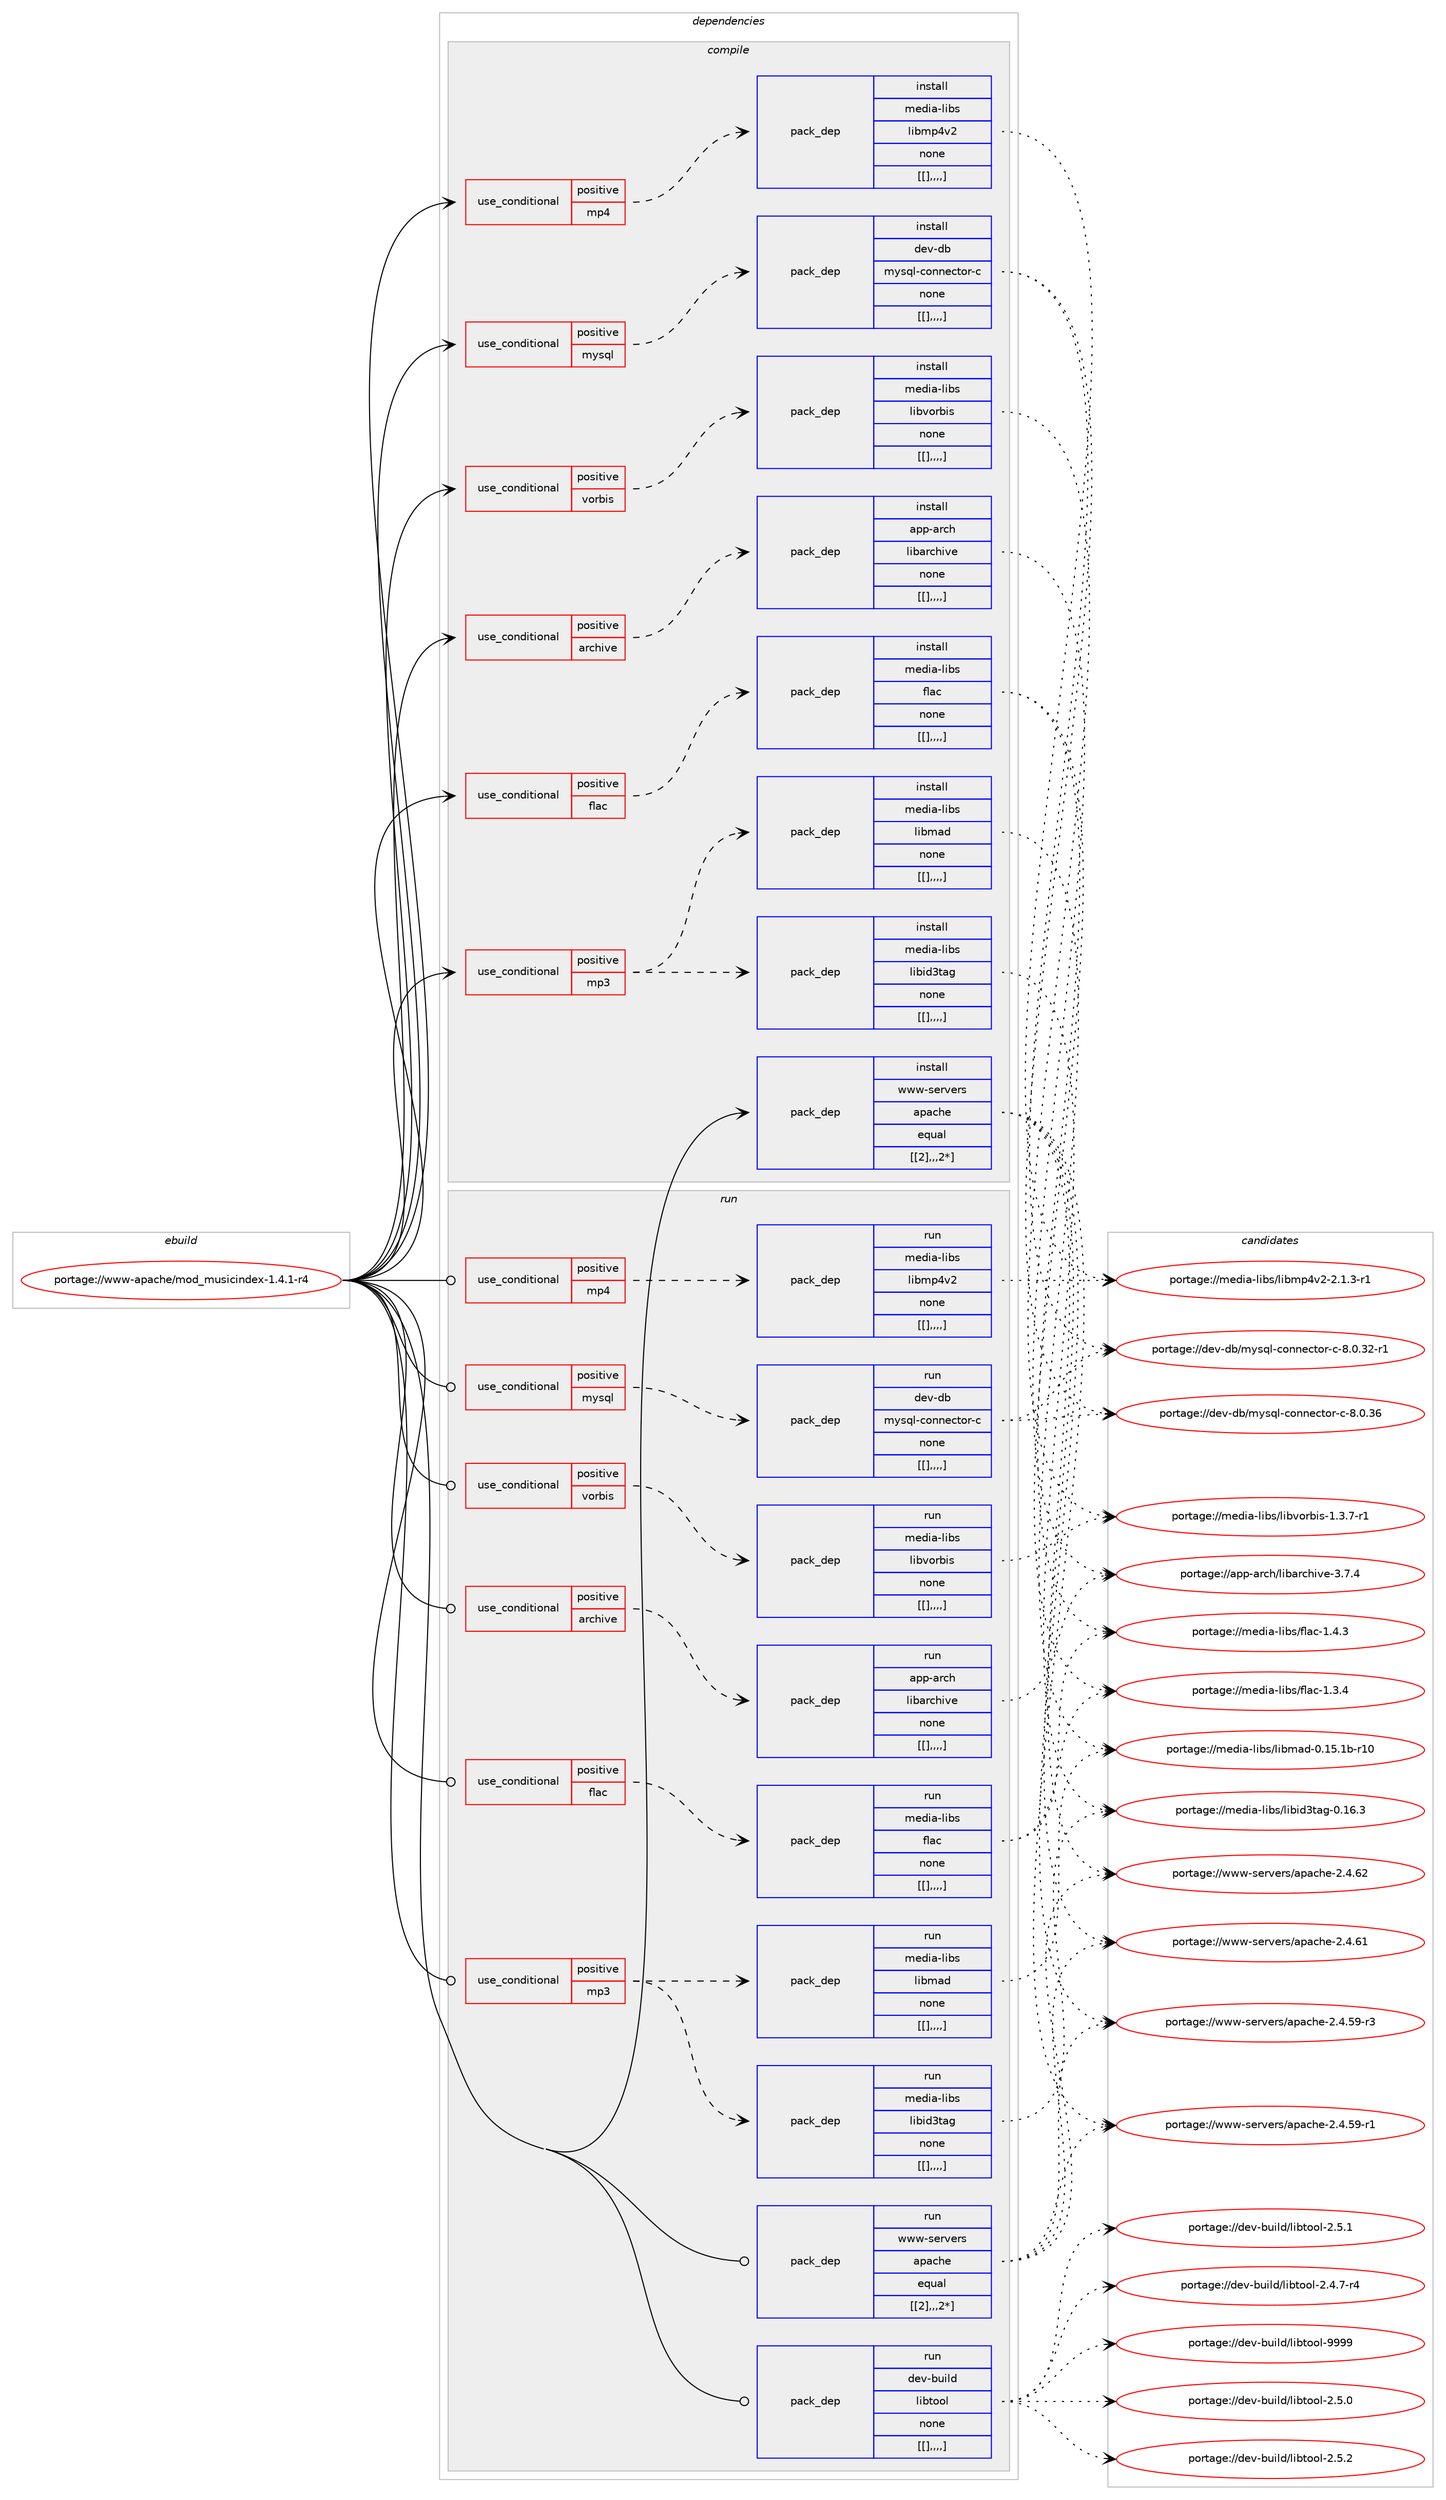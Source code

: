 digraph prolog {

# *************
# Graph options
# *************

newrank=true;
concentrate=true;
compound=true;
graph [rankdir=LR,fontname=Helvetica,fontsize=10,ranksep=1.5];#, ranksep=2.5, nodesep=0.2];
edge  [arrowhead=vee];
node  [fontname=Helvetica,fontsize=10];

# **********
# The ebuild
# **********

subgraph cluster_leftcol {
color=gray;
label=<<i>ebuild</i>>;
id [label="portage://www-apache/mod_musicindex-1.4.1-r4", color=red, width=4, href="../www-apache/mod_musicindex-1.4.1-r4.svg"];
}

# ****************
# The dependencies
# ****************

subgraph cluster_midcol {
color=gray;
label=<<i>dependencies</i>>;
subgraph cluster_compile {
fillcolor="#eeeeee";
style=filled;
label=<<i>compile</i>>;
subgraph cond123481 {
dependency463960 [label=<<TABLE BORDER="0" CELLBORDER="1" CELLSPACING="0" CELLPADDING="4"><TR><TD ROWSPAN="3" CELLPADDING="10">use_conditional</TD></TR><TR><TD>positive</TD></TR><TR><TD>archive</TD></TR></TABLE>>, shape=none, color=red];
subgraph pack337114 {
dependency463961 [label=<<TABLE BORDER="0" CELLBORDER="1" CELLSPACING="0" CELLPADDING="4" WIDTH="220"><TR><TD ROWSPAN="6" CELLPADDING="30">pack_dep</TD></TR><TR><TD WIDTH="110">install</TD></TR><TR><TD>app-arch</TD></TR><TR><TD>libarchive</TD></TR><TR><TD>none</TD></TR><TR><TD>[[],,,,]</TD></TR></TABLE>>, shape=none, color=blue];
}
dependency463960:e -> dependency463961:w [weight=20,style="dashed",arrowhead="vee"];
}
id:e -> dependency463960:w [weight=20,style="solid",arrowhead="vee"];
subgraph cond123482 {
dependency463962 [label=<<TABLE BORDER="0" CELLBORDER="1" CELLSPACING="0" CELLPADDING="4"><TR><TD ROWSPAN="3" CELLPADDING="10">use_conditional</TD></TR><TR><TD>positive</TD></TR><TR><TD>flac</TD></TR></TABLE>>, shape=none, color=red];
subgraph pack337115 {
dependency463963 [label=<<TABLE BORDER="0" CELLBORDER="1" CELLSPACING="0" CELLPADDING="4" WIDTH="220"><TR><TD ROWSPAN="6" CELLPADDING="30">pack_dep</TD></TR><TR><TD WIDTH="110">install</TD></TR><TR><TD>media-libs</TD></TR><TR><TD>flac</TD></TR><TR><TD>none</TD></TR><TR><TD>[[],,,,]</TD></TR></TABLE>>, shape=none, color=blue];
}
dependency463962:e -> dependency463963:w [weight=20,style="dashed",arrowhead="vee"];
}
id:e -> dependency463962:w [weight=20,style="solid",arrowhead="vee"];
subgraph cond123483 {
dependency463964 [label=<<TABLE BORDER="0" CELLBORDER="1" CELLSPACING="0" CELLPADDING="4"><TR><TD ROWSPAN="3" CELLPADDING="10">use_conditional</TD></TR><TR><TD>positive</TD></TR><TR><TD>mp3</TD></TR></TABLE>>, shape=none, color=red];
subgraph pack337116 {
dependency463965 [label=<<TABLE BORDER="0" CELLBORDER="1" CELLSPACING="0" CELLPADDING="4" WIDTH="220"><TR><TD ROWSPAN="6" CELLPADDING="30">pack_dep</TD></TR><TR><TD WIDTH="110">install</TD></TR><TR><TD>media-libs</TD></TR><TR><TD>libmad</TD></TR><TR><TD>none</TD></TR><TR><TD>[[],,,,]</TD></TR></TABLE>>, shape=none, color=blue];
}
dependency463964:e -> dependency463965:w [weight=20,style="dashed",arrowhead="vee"];
subgraph pack337117 {
dependency463966 [label=<<TABLE BORDER="0" CELLBORDER="1" CELLSPACING="0" CELLPADDING="4" WIDTH="220"><TR><TD ROWSPAN="6" CELLPADDING="30">pack_dep</TD></TR><TR><TD WIDTH="110">install</TD></TR><TR><TD>media-libs</TD></TR><TR><TD>libid3tag</TD></TR><TR><TD>none</TD></TR><TR><TD>[[],,,,]</TD></TR></TABLE>>, shape=none, color=blue];
}
dependency463964:e -> dependency463966:w [weight=20,style="dashed",arrowhead="vee"];
}
id:e -> dependency463964:w [weight=20,style="solid",arrowhead="vee"];
subgraph cond123484 {
dependency463967 [label=<<TABLE BORDER="0" CELLBORDER="1" CELLSPACING="0" CELLPADDING="4"><TR><TD ROWSPAN="3" CELLPADDING="10">use_conditional</TD></TR><TR><TD>positive</TD></TR><TR><TD>mp4</TD></TR></TABLE>>, shape=none, color=red];
subgraph pack337118 {
dependency463968 [label=<<TABLE BORDER="0" CELLBORDER="1" CELLSPACING="0" CELLPADDING="4" WIDTH="220"><TR><TD ROWSPAN="6" CELLPADDING="30">pack_dep</TD></TR><TR><TD WIDTH="110">install</TD></TR><TR><TD>media-libs</TD></TR><TR><TD>libmp4v2</TD></TR><TR><TD>none</TD></TR><TR><TD>[[],,,,]</TD></TR></TABLE>>, shape=none, color=blue];
}
dependency463967:e -> dependency463968:w [weight=20,style="dashed",arrowhead="vee"];
}
id:e -> dependency463967:w [weight=20,style="solid",arrowhead="vee"];
subgraph cond123485 {
dependency463969 [label=<<TABLE BORDER="0" CELLBORDER="1" CELLSPACING="0" CELLPADDING="4"><TR><TD ROWSPAN="3" CELLPADDING="10">use_conditional</TD></TR><TR><TD>positive</TD></TR><TR><TD>mysql</TD></TR></TABLE>>, shape=none, color=red];
subgraph pack337119 {
dependency463970 [label=<<TABLE BORDER="0" CELLBORDER="1" CELLSPACING="0" CELLPADDING="4" WIDTH="220"><TR><TD ROWSPAN="6" CELLPADDING="30">pack_dep</TD></TR><TR><TD WIDTH="110">install</TD></TR><TR><TD>dev-db</TD></TR><TR><TD>mysql-connector-c</TD></TR><TR><TD>none</TD></TR><TR><TD>[[],,,,]</TD></TR></TABLE>>, shape=none, color=blue];
}
dependency463969:e -> dependency463970:w [weight=20,style="dashed",arrowhead="vee"];
}
id:e -> dependency463969:w [weight=20,style="solid",arrowhead="vee"];
subgraph cond123486 {
dependency463971 [label=<<TABLE BORDER="0" CELLBORDER="1" CELLSPACING="0" CELLPADDING="4"><TR><TD ROWSPAN="3" CELLPADDING="10">use_conditional</TD></TR><TR><TD>positive</TD></TR><TR><TD>vorbis</TD></TR></TABLE>>, shape=none, color=red];
subgraph pack337120 {
dependency463972 [label=<<TABLE BORDER="0" CELLBORDER="1" CELLSPACING="0" CELLPADDING="4" WIDTH="220"><TR><TD ROWSPAN="6" CELLPADDING="30">pack_dep</TD></TR><TR><TD WIDTH="110">install</TD></TR><TR><TD>media-libs</TD></TR><TR><TD>libvorbis</TD></TR><TR><TD>none</TD></TR><TR><TD>[[],,,,]</TD></TR></TABLE>>, shape=none, color=blue];
}
dependency463971:e -> dependency463972:w [weight=20,style="dashed",arrowhead="vee"];
}
id:e -> dependency463971:w [weight=20,style="solid",arrowhead="vee"];
subgraph pack337121 {
dependency463973 [label=<<TABLE BORDER="0" CELLBORDER="1" CELLSPACING="0" CELLPADDING="4" WIDTH="220"><TR><TD ROWSPAN="6" CELLPADDING="30">pack_dep</TD></TR><TR><TD WIDTH="110">install</TD></TR><TR><TD>www-servers</TD></TR><TR><TD>apache</TD></TR><TR><TD>equal</TD></TR><TR><TD>[[2],,,2*]</TD></TR></TABLE>>, shape=none, color=blue];
}
id:e -> dependency463973:w [weight=20,style="solid",arrowhead="vee"];
}
subgraph cluster_compileandrun {
fillcolor="#eeeeee";
style=filled;
label=<<i>compile and run</i>>;
}
subgraph cluster_run {
fillcolor="#eeeeee";
style=filled;
label=<<i>run</i>>;
subgraph cond123487 {
dependency463974 [label=<<TABLE BORDER="0" CELLBORDER="1" CELLSPACING="0" CELLPADDING="4"><TR><TD ROWSPAN="3" CELLPADDING="10">use_conditional</TD></TR><TR><TD>positive</TD></TR><TR><TD>archive</TD></TR></TABLE>>, shape=none, color=red];
subgraph pack337122 {
dependency463975 [label=<<TABLE BORDER="0" CELLBORDER="1" CELLSPACING="0" CELLPADDING="4" WIDTH="220"><TR><TD ROWSPAN="6" CELLPADDING="30">pack_dep</TD></TR><TR><TD WIDTH="110">run</TD></TR><TR><TD>app-arch</TD></TR><TR><TD>libarchive</TD></TR><TR><TD>none</TD></TR><TR><TD>[[],,,,]</TD></TR></TABLE>>, shape=none, color=blue];
}
dependency463974:e -> dependency463975:w [weight=20,style="dashed",arrowhead="vee"];
}
id:e -> dependency463974:w [weight=20,style="solid",arrowhead="odot"];
subgraph cond123488 {
dependency463976 [label=<<TABLE BORDER="0" CELLBORDER="1" CELLSPACING="0" CELLPADDING="4"><TR><TD ROWSPAN="3" CELLPADDING="10">use_conditional</TD></TR><TR><TD>positive</TD></TR><TR><TD>flac</TD></TR></TABLE>>, shape=none, color=red];
subgraph pack337123 {
dependency463977 [label=<<TABLE BORDER="0" CELLBORDER="1" CELLSPACING="0" CELLPADDING="4" WIDTH="220"><TR><TD ROWSPAN="6" CELLPADDING="30">pack_dep</TD></TR><TR><TD WIDTH="110">run</TD></TR><TR><TD>media-libs</TD></TR><TR><TD>flac</TD></TR><TR><TD>none</TD></TR><TR><TD>[[],,,,]</TD></TR></TABLE>>, shape=none, color=blue];
}
dependency463976:e -> dependency463977:w [weight=20,style="dashed",arrowhead="vee"];
}
id:e -> dependency463976:w [weight=20,style="solid",arrowhead="odot"];
subgraph cond123489 {
dependency463978 [label=<<TABLE BORDER="0" CELLBORDER="1" CELLSPACING="0" CELLPADDING="4"><TR><TD ROWSPAN="3" CELLPADDING="10">use_conditional</TD></TR><TR><TD>positive</TD></TR><TR><TD>mp3</TD></TR></TABLE>>, shape=none, color=red];
subgraph pack337124 {
dependency463979 [label=<<TABLE BORDER="0" CELLBORDER="1" CELLSPACING="0" CELLPADDING="4" WIDTH="220"><TR><TD ROWSPAN="6" CELLPADDING="30">pack_dep</TD></TR><TR><TD WIDTH="110">run</TD></TR><TR><TD>media-libs</TD></TR><TR><TD>libmad</TD></TR><TR><TD>none</TD></TR><TR><TD>[[],,,,]</TD></TR></TABLE>>, shape=none, color=blue];
}
dependency463978:e -> dependency463979:w [weight=20,style="dashed",arrowhead="vee"];
subgraph pack337125 {
dependency463980 [label=<<TABLE BORDER="0" CELLBORDER="1" CELLSPACING="0" CELLPADDING="4" WIDTH="220"><TR><TD ROWSPAN="6" CELLPADDING="30">pack_dep</TD></TR><TR><TD WIDTH="110">run</TD></TR><TR><TD>media-libs</TD></TR><TR><TD>libid3tag</TD></TR><TR><TD>none</TD></TR><TR><TD>[[],,,,]</TD></TR></TABLE>>, shape=none, color=blue];
}
dependency463978:e -> dependency463980:w [weight=20,style="dashed",arrowhead="vee"];
}
id:e -> dependency463978:w [weight=20,style="solid",arrowhead="odot"];
subgraph cond123490 {
dependency463981 [label=<<TABLE BORDER="0" CELLBORDER="1" CELLSPACING="0" CELLPADDING="4"><TR><TD ROWSPAN="3" CELLPADDING="10">use_conditional</TD></TR><TR><TD>positive</TD></TR><TR><TD>mp4</TD></TR></TABLE>>, shape=none, color=red];
subgraph pack337126 {
dependency463982 [label=<<TABLE BORDER="0" CELLBORDER="1" CELLSPACING="0" CELLPADDING="4" WIDTH="220"><TR><TD ROWSPAN="6" CELLPADDING="30">pack_dep</TD></TR><TR><TD WIDTH="110">run</TD></TR><TR><TD>media-libs</TD></TR><TR><TD>libmp4v2</TD></TR><TR><TD>none</TD></TR><TR><TD>[[],,,,]</TD></TR></TABLE>>, shape=none, color=blue];
}
dependency463981:e -> dependency463982:w [weight=20,style="dashed",arrowhead="vee"];
}
id:e -> dependency463981:w [weight=20,style="solid",arrowhead="odot"];
subgraph cond123491 {
dependency463983 [label=<<TABLE BORDER="0" CELLBORDER="1" CELLSPACING="0" CELLPADDING="4"><TR><TD ROWSPAN="3" CELLPADDING="10">use_conditional</TD></TR><TR><TD>positive</TD></TR><TR><TD>mysql</TD></TR></TABLE>>, shape=none, color=red];
subgraph pack337127 {
dependency463984 [label=<<TABLE BORDER="0" CELLBORDER="1" CELLSPACING="0" CELLPADDING="4" WIDTH="220"><TR><TD ROWSPAN="6" CELLPADDING="30">pack_dep</TD></TR><TR><TD WIDTH="110">run</TD></TR><TR><TD>dev-db</TD></TR><TR><TD>mysql-connector-c</TD></TR><TR><TD>none</TD></TR><TR><TD>[[],,,,]</TD></TR></TABLE>>, shape=none, color=blue];
}
dependency463983:e -> dependency463984:w [weight=20,style="dashed",arrowhead="vee"];
}
id:e -> dependency463983:w [weight=20,style="solid",arrowhead="odot"];
subgraph cond123492 {
dependency463985 [label=<<TABLE BORDER="0" CELLBORDER="1" CELLSPACING="0" CELLPADDING="4"><TR><TD ROWSPAN="3" CELLPADDING="10">use_conditional</TD></TR><TR><TD>positive</TD></TR><TR><TD>vorbis</TD></TR></TABLE>>, shape=none, color=red];
subgraph pack337128 {
dependency463986 [label=<<TABLE BORDER="0" CELLBORDER="1" CELLSPACING="0" CELLPADDING="4" WIDTH="220"><TR><TD ROWSPAN="6" CELLPADDING="30">pack_dep</TD></TR><TR><TD WIDTH="110">run</TD></TR><TR><TD>media-libs</TD></TR><TR><TD>libvorbis</TD></TR><TR><TD>none</TD></TR><TR><TD>[[],,,,]</TD></TR></TABLE>>, shape=none, color=blue];
}
dependency463985:e -> dependency463986:w [weight=20,style="dashed",arrowhead="vee"];
}
id:e -> dependency463985:w [weight=20,style="solid",arrowhead="odot"];
subgraph pack337129 {
dependency463987 [label=<<TABLE BORDER="0" CELLBORDER="1" CELLSPACING="0" CELLPADDING="4" WIDTH="220"><TR><TD ROWSPAN="6" CELLPADDING="30">pack_dep</TD></TR><TR><TD WIDTH="110">run</TD></TR><TR><TD>dev-build</TD></TR><TR><TD>libtool</TD></TR><TR><TD>none</TD></TR><TR><TD>[[],,,,]</TD></TR></TABLE>>, shape=none, color=blue];
}
id:e -> dependency463987:w [weight=20,style="solid",arrowhead="odot"];
subgraph pack337130 {
dependency463988 [label=<<TABLE BORDER="0" CELLBORDER="1" CELLSPACING="0" CELLPADDING="4" WIDTH="220"><TR><TD ROWSPAN="6" CELLPADDING="30">pack_dep</TD></TR><TR><TD WIDTH="110">run</TD></TR><TR><TD>www-servers</TD></TR><TR><TD>apache</TD></TR><TR><TD>equal</TD></TR><TR><TD>[[2],,,2*]</TD></TR></TABLE>>, shape=none, color=blue];
}
id:e -> dependency463988:w [weight=20,style="solid",arrowhead="odot"];
}
}

# **************
# The candidates
# **************

subgraph cluster_choices {
rank=same;
color=gray;
label=<<i>candidates</i>>;

subgraph choice337114 {
color=black;
nodesep=1;
choice9711211245971149910447108105989711499104105118101455146554652 [label="portage://app-arch/libarchive-3.7.4", color=red, width=4,href="../app-arch/libarchive-3.7.4.svg"];
dependency463961:e -> choice9711211245971149910447108105989711499104105118101455146554652:w [style=dotted,weight="100"];
}
subgraph choice337115 {
color=black;
nodesep=1;
choice109101100105974510810598115471021089799454946524651 [label="portage://media-libs/flac-1.4.3", color=red, width=4,href="../media-libs/flac-1.4.3.svg"];
choice109101100105974510810598115471021089799454946514652 [label="portage://media-libs/flac-1.3.4", color=red, width=4,href="../media-libs/flac-1.3.4.svg"];
dependency463963:e -> choice109101100105974510810598115471021089799454946524651:w [style=dotted,weight="100"];
dependency463963:e -> choice109101100105974510810598115471021089799454946514652:w [style=dotted,weight="100"];
}
subgraph choice337116 {
color=black;
nodesep=1;
choice1091011001059745108105981154710810598109971004548464953464998451144948 [label="portage://media-libs/libmad-0.15.1b-r10", color=red, width=4,href="../media-libs/libmad-0.15.1b-r10.svg"];
dependency463965:e -> choice1091011001059745108105981154710810598109971004548464953464998451144948:w [style=dotted,weight="100"];
}
subgraph choice337117 {
color=black;
nodesep=1;
choice1091011001059745108105981154710810598105100511169710345484649544651 [label="portage://media-libs/libid3tag-0.16.3", color=red, width=4,href="../media-libs/libid3tag-0.16.3.svg"];
dependency463966:e -> choice1091011001059745108105981154710810598105100511169710345484649544651:w [style=dotted,weight="100"];
}
subgraph choice337118 {
color=black;
nodesep=1;
choice109101100105974510810598115471081059810911252118504550464946514511449 [label="portage://media-libs/libmp4v2-2.1.3-r1", color=red, width=4,href="../media-libs/libmp4v2-2.1.3-r1.svg"];
dependency463968:e -> choice109101100105974510810598115471081059810911252118504550464946514511449:w [style=dotted,weight="100"];
}
subgraph choice337119 {
color=black;
nodesep=1;
choice100101118451009847109121115113108459911111011010199116111114459945564648465154 [label="portage://dev-db/mysql-connector-c-8.0.36", color=red, width=4,href="../dev-db/mysql-connector-c-8.0.36.svg"];
choice1001011184510098471091211151131084599111110110101991161111144599455646484651504511449 [label="portage://dev-db/mysql-connector-c-8.0.32-r1", color=red, width=4,href="../dev-db/mysql-connector-c-8.0.32-r1.svg"];
dependency463970:e -> choice100101118451009847109121115113108459911111011010199116111114459945564648465154:w [style=dotted,weight="100"];
dependency463970:e -> choice1001011184510098471091211151131084599111110110101991161111144599455646484651504511449:w [style=dotted,weight="100"];
}
subgraph choice337120 {
color=black;
nodesep=1;
choice1091011001059745108105981154710810598118111114981051154549465146554511449 [label="portage://media-libs/libvorbis-1.3.7-r1", color=red, width=4,href="../media-libs/libvorbis-1.3.7-r1.svg"];
dependency463972:e -> choice1091011001059745108105981154710810598118111114981051154549465146554511449:w [style=dotted,weight="100"];
}
subgraph choice337121 {
color=black;
nodesep=1;
choice119119119451151011141181011141154797112979910410145504652465450 [label="portage://www-servers/apache-2.4.62", color=red, width=4,href="../www-servers/apache-2.4.62.svg"];
choice119119119451151011141181011141154797112979910410145504652465449 [label="portage://www-servers/apache-2.4.61", color=red, width=4,href="../www-servers/apache-2.4.61.svg"];
choice1191191194511510111411810111411547971129799104101455046524653574511451 [label="portage://www-servers/apache-2.4.59-r3", color=red, width=4,href="../www-servers/apache-2.4.59-r3.svg"];
choice1191191194511510111411810111411547971129799104101455046524653574511449 [label="portage://www-servers/apache-2.4.59-r1", color=red, width=4,href="../www-servers/apache-2.4.59-r1.svg"];
dependency463973:e -> choice119119119451151011141181011141154797112979910410145504652465450:w [style=dotted,weight="100"];
dependency463973:e -> choice119119119451151011141181011141154797112979910410145504652465449:w [style=dotted,weight="100"];
dependency463973:e -> choice1191191194511510111411810111411547971129799104101455046524653574511451:w [style=dotted,weight="100"];
dependency463973:e -> choice1191191194511510111411810111411547971129799104101455046524653574511449:w [style=dotted,weight="100"];
}
subgraph choice337122 {
color=black;
nodesep=1;
choice9711211245971149910447108105989711499104105118101455146554652 [label="portage://app-arch/libarchive-3.7.4", color=red, width=4,href="../app-arch/libarchive-3.7.4.svg"];
dependency463975:e -> choice9711211245971149910447108105989711499104105118101455146554652:w [style=dotted,weight="100"];
}
subgraph choice337123 {
color=black;
nodesep=1;
choice109101100105974510810598115471021089799454946524651 [label="portage://media-libs/flac-1.4.3", color=red, width=4,href="../media-libs/flac-1.4.3.svg"];
choice109101100105974510810598115471021089799454946514652 [label="portage://media-libs/flac-1.3.4", color=red, width=4,href="../media-libs/flac-1.3.4.svg"];
dependency463977:e -> choice109101100105974510810598115471021089799454946524651:w [style=dotted,weight="100"];
dependency463977:e -> choice109101100105974510810598115471021089799454946514652:w [style=dotted,weight="100"];
}
subgraph choice337124 {
color=black;
nodesep=1;
choice1091011001059745108105981154710810598109971004548464953464998451144948 [label="portage://media-libs/libmad-0.15.1b-r10", color=red, width=4,href="../media-libs/libmad-0.15.1b-r10.svg"];
dependency463979:e -> choice1091011001059745108105981154710810598109971004548464953464998451144948:w [style=dotted,weight="100"];
}
subgraph choice337125 {
color=black;
nodesep=1;
choice1091011001059745108105981154710810598105100511169710345484649544651 [label="portage://media-libs/libid3tag-0.16.3", color=red, width=4,href="../media-libs/libid3tag-0.16.3.svg"];
dependency463980:e -> choice1091011001059745108105981154710810598105100511169710345484649544651:w [style=dotted,weight="100"];
}
subgraph choice337126 {
color=black;
nodesep=1;
choice109101100105974510810598115471081059810911252118504550464946514511449 [label="portage://media-libs/libmp4v2-2.1.3-r1", color=red, width=4,href="../media-libs/libmp4v2-2.1.3-r1.svg"];
dependency463982:e -> choice109101100105974510810598115471081059810911252118504550464946514511449:w [style=dotted,weight="100"];
}
subgraph choice337127 {
color=black;
nodesep=1;
choice100101118451009847109121115113108459911111011010199116111114459945564648465154 [label="portage://dev-db/mysql-connector-c-8.0.36", color=red, width=4,href="../dev-db/mysql-connector-c-8.0.36.svg"];
choice1001011184510098471091211151131084599111110110101991161111144599455646484651504511449 [label="portage://dev-db/mysql-connector-c-8.0.32-r1", color=red, width=4,href="../dev-db/mysql-connector-c-8.0.32-r1.svg"];
dependency463984:e -> choice100101118451009847109121115113108459911111011010199116111114459945564648465154:w [style=dotted,weight="100"];
dependency463984:e -> choice1001011184510098471091211151131084599111110110101991161111144599455646484651504511449:w [style=dotted,weight="100"];
}
subgraph choice337128 {
color=black;
nodesep=1;
choice1091011001059745108105981154710810598118111114981051154549465146554511449 [label="portage://media-libs/libvorbis-1.3.7-r1", color=red, width=4,href="../media-libs/libvorbis-1.3.7-r1.svg"];
dependency463986:e -> choice1091011001059745108105981154710810598118111114981051154549465146554511449:w [style=dotted,weight="100"];
}
subgraph choice337129 {
color=black;
nodesep=1;
choice100101118459811710510810047108105981161111111084557575757 [label="portage://dev-build/libtool-9999", color=red, width=4,href="../dev-build/libtool-9999.svg"];
choice10010111845981171051081004710810598116111111108455046534650 [label="portage://dev-build/libtool-2.5.2", color=red, width=4,href="../dev-build/libtool-2.5.2.svg"];
choice10010111845981171051081004710810598116111111108455046534649 [label="portage://dev-build/libtool-2.5.1", color=red, width=4,href="../dev-build/libtool-2.5.1.svg"];
choice10010111845981171051081004710810598116111111108455046534648 [label="portage://dev-build/libtool-2.5.0", color=red, width=4,href="../dev-build/libtool-2.5.0.svg"];
choice100101118459811710510810047108105981161111111084550465246554511452 [label="portage://dev-build/libtool-2.4.7-r4", color=red, width=4,href="../dev-build/libtool-2.4.7-r4.svg"];
dependency463987:e -> choice100101118459811710510810047108105981161111111084557575757:w [style=dotted,weight="100"];
dependency463987:e -> choice10010111845981171051081004710810598116111111108455046534650:w [style=dotted,weight="100"];
dependency463987:e -> choice10010111845981171051081004710810598116111111108455046534649:w [style=dotted,weight="100"];
dependency463987:e -> choice10010111845981171051081004710810598116111111108455046534648:w [style=dotted,weight="100"];
dependency463987:e -> choice100101118459811710510810047108105981161111111084550465246554511452:w [style=dotted,weight="100"];
}
subgraph choice337130 {
color=black;
nodesep=1;
choice119119119451151011141181011141154797112979910410145504652465450 [label="portage://www-servers/apache-2.4.62", color=red, width=4,href="../www-servers/apache-2.4.62.svg"];
choice119119119451151011141181011141154797112979910410145504652465449 [label="portage://www-servers/apache-2.4.61", color=red, width=4,href="../www-servers/apache-2.4.61.svg"];
choice1191191194511510111411810111411547971129799104101455046524653574511451 [label="portage://www-servers/apache-2.4.59-r3", color=red, width=4,href="../www-servers/apache-2.4.59-r3.svg"];
choice1191191194511510111411810111411547971129799104101455046524653574511449 [label="portage://www-servers/apache-2.4.59-r1", color=red, width=4,href="../www-servers/apache-2.4.59-r1.svg"];
dependency463988:e -> choice119119119451151011141181011141154797112979910410145504652465450:w [style=dotted,weight="100"];
dependency463988:e -> choice119119119451151011141181011141154797112979910410145504652465449:w [style=dotted,weight="100"];
dependency463988:e -> choice1191191194511510111411810111411547971129799104101455046524653574511451:w [style=dotted,weight="100"];
dependency463988:e -> choice1191191194511510111411810111411547971129799104101455046524653574511449:w [style=dotted,weight="100"];
}
}

}
